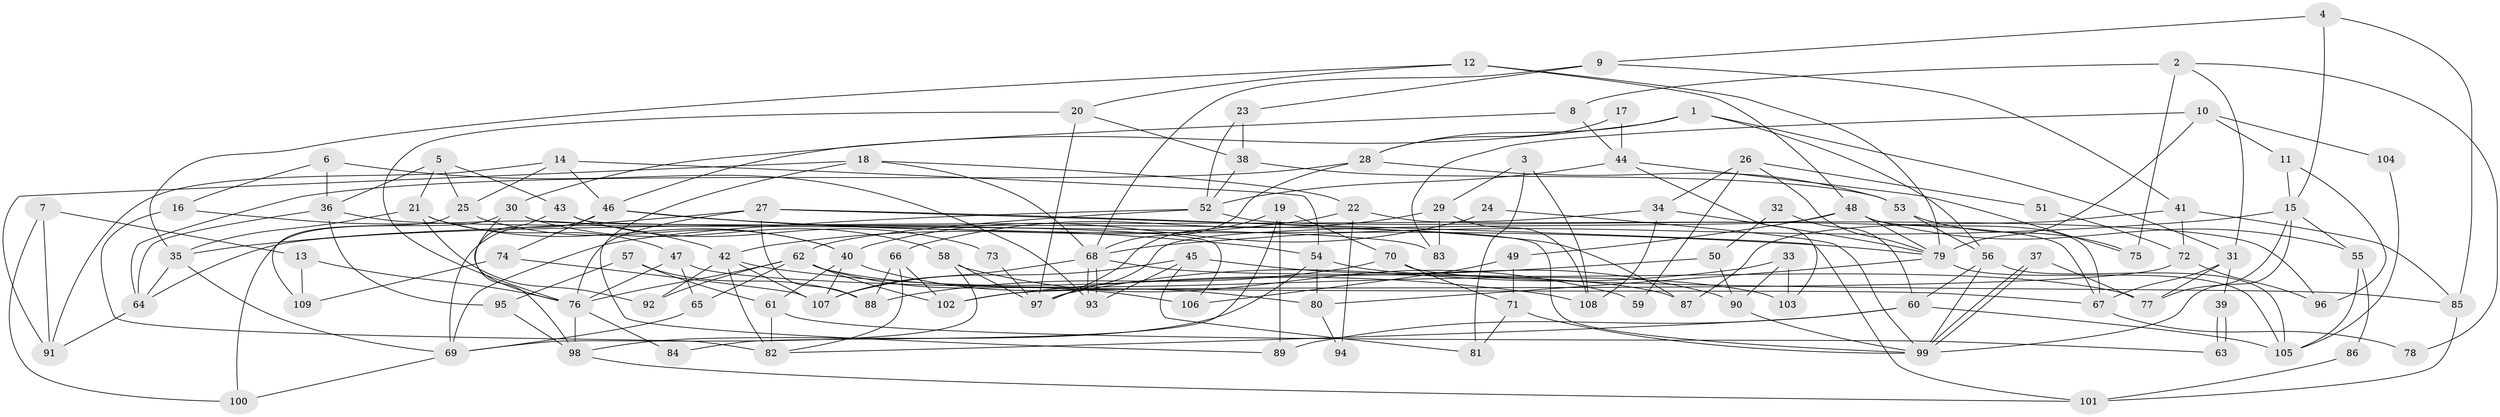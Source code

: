 // coarse degree distribution, {4: 0.22535211267605634, 5: 0.1267605633802817, 3: 0.2112676056338028, 7: 0.09859154929577464, 6: 0.11267605633802817, 8: 0.04225352112676056, 2: 0.09859154929577464, 10: 0.014084507042253521, 11: 0.014084507042253521, 9: 0.056338028169014086}
// Generated by graph-tools (version 1.1) at 2025/42/03/06/25 10:42:01]
// undirected, 109 vertices, 218 edges
graph export_dot {
graph [start="1"]
  node [color=gray90,style=filled];
  1;
  2;
  3;
  4;
  5;
  6;
  7;
  8;
  9;
  10;
  11;
  12;
  13;
  14;
  15;
  16;
  17;
  18;
  19;
  20;
  21;
  22;
  23;
  24;
  25;
  26;
  27;
  28;
  29;
  30;
  31;
  32;
  33;
  34;
  35;
  36;
  37;
  38;
  39;
  40;
  41;
  42;
  43;
  44;
  45;
  46;
  47;
  48;
  49;
  50;
  51;
  52;
  53;
  54;
  55;
  56;
  57;
  58;
  59;
  60;
  61;
  62;
  63;
  64;
  65;
  66;
  67;
  68;
  69;
  70;
  71;
  72;
  73;
  74;
  75;
  76;
  77;
  78;
  79;
  80;
  81;
  82;
  83;
  84;
  85;
  86;
  87;
  88;
  89;
  90;
  91;
  92;
  93;
  94;
  95;
  96;
  97;
  98;
  99;
  100;
  101;
  102;
  103;
  104;
  105;
  106;
  107;
  108;
  109;
  1 -- 30;
  1 -- 31;
  1 -- 28;
  1 -- 56;
  2 -- 75;
  2 -- 31;
  2 -- 8;
  2 -- 78;
  3 -- 81;
  3 -- 108;
  3 -- 29;
  4 -- 15;
  4 -- 9;
  4 -- 85;
  5 -- 21;
  5 -- 36;
  5 -- 25;
  5 -- 43;
  6 -- 93;
  6 -- 16;
  6 -- 36;
  7 -- 100;
  7 -- 91;
  7 -- 13;
  8 -- 46;
  8 -- 44;
  9 -- 41;
  9 -- 68;
  9 -- 23;
  10 -- 79;
  10 -- 83;
  10 -- 11;
  10 -- 104;
  11 -- 15;
  11 -- 96;
  12 -- 79;
  12 -- 35;
  12 -- 20;
  12 -- 48;
  13 -- 76;
  13 -- 109;
  14 -- 46;
  14 -- 25;
  14 -- 54;
  14 -- 91;
  15 -- 99;
  15 -- 55;
  15 -- 68;
  15 -- 77;
  16 -- 82;
  16 -- 42;
  17 -- 28;
  17 -- 44;
  18 -- 68;
  18 -- 89;
  18 -- 22;
  18 -- 91;
  19 -- 70;
  19 -- 97;
  19 -- 84;
  19 -- 89;
  20 -- 38;
  20 -- 76;
  20 -- 97;
  21 -- 40;
  21 -- 35;
  21 -- 47;
  21 -- 92;
  22 -- 42;
  22 -- 67;
  22 -- 94;
  23 -- 38;
  23 -- 52;
  24 -- 99;
  24 -- 40;
  25 -- 40;
  25 -- 109;
  26 -- 79;
  26 -- 34;
  26 -- 51;
  26 -- 59;
  27 -- 101;
  27 -- 35;
  27 -- 76;
  27 -- 87;
  27 -- 88;
  28 -- 68;
  28 -- 53;
  28 -- 64;
  29 -- 66;
  29 -- 83;
  29 -- 108;
  30 -- 58;
  30 -- 76;
  30 -- 100;
  30 -- 106;
  31 -- 67;
  31 -- 77;
  31 -- 39;
  32 -- 60;
  32 -- 50;
  33 -- 103;
  33 -- 97;
  33 -- 90;
  34 -- 64;
  34 -- 108;
  34 -- 79;
  35 -- 64;
  35 -- 69;
  36 -- 64;
  36 -- 83;
  36 -- 95;
  37 -- 99;
  37 -- 99;
  37 -- 77;
  38 -- 53;
  38 -- 52;
  39 -- 63;
  39 -- 63;
  40 -- 80;
  40 -- 107;
  40 -- 61;
  41 -- 87;
  41 -- 72;
  41 -- 85;
  42 -- 92;
  42 -- 107;
  42 -- 82;
  42 -- 108;
  43 -- 99;
  43 -- 73;
  43 -- 98;
  44 -- 52;
  44 -- 75;
  44 -- 103;
  45 -- 90;
  45 -- 107;
  45 -- 81;
  45 -- 93;
  46 -- 54;
  46 -- 79;
  46 -- 69;
  46 -- 74;
  47 -- 76;
  47 -- 65;
  47 -- 67;
  48 -- 67;
  48 -- 49;
  48 -- 55;
  48 -- 79;
  48 -- 97;
  49 -- 106;
  49 -- 71;
  50 -- 102;
  50 -- 90;
  51 -- 72;
  52 -- 69;
  52 -- 62;
  52 -- 96;
  53 -- 56;
  53 -- 75;
  54 -- 98;
  54 -- 77;
  54 -- 80;
  55 -- 105;
  55 -- 86;
  56 -- 60;
  56 -- 99;
  56 -- 105;
  57 -- 95;
  57 -- 88;
  57 -- 61;
  58 -- 97;
  58 -- 69;
  58 -- 59;
  60 -- 82;
  60 -- 105;
  60 -- 89;
  61 -- 63;
  61 -- 82;
  62 -- 76;
  62 -- 65;
  62 -- 92;
  62 -- 102;
  62 -- 103;
  62 -- 106;
  64 -- 91;
  65 -- 69;
  66 -- 88;
  66 -- 82;
  66 -- 102;
  67 -- 78;
  68 -- 93;
  68 -- 93;
  68 -- 87;
  68 -- 107;
  69 -- 100;
  70 -- 85;
  70 -- 71;
  70 -- 88;
  71 -- 99;
  71 -- 81;
  72 -- 102;
  72 -- 96;
  73 -- 97;
  74 -- 109;
  74 -- 107;
  76 -- 84;
  76 -- 98;
  79 -- 80;
  79 -- 105;
  80 -- 94;
  85 -- 101;
  86 -- 101;
  90 -- 99;
  95 -- 98;
  98 -- 101;
  104 -- 105;
}
